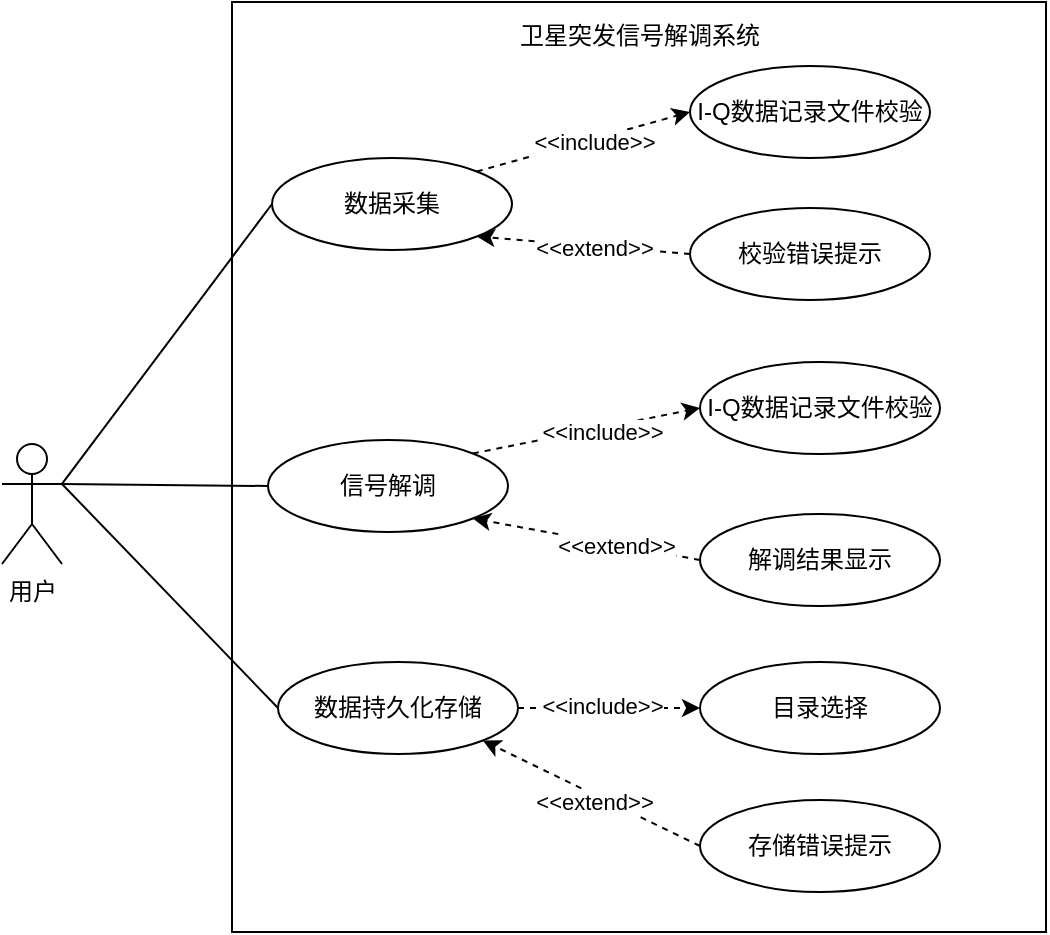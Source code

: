 <mxfile version="27.0.6">
  <diagram name="第 1 页" id="5cUn_YC4g9-J1ghSnRtY">
    <mxGraphModel dx="919" dy="744" grid="0" gridSize="10" guides="1" tooltips="1" connect="1" arrows="1" fold="1" page="1" pageScale="1" pageWidth="827" pageHeight="1169" math="0" shadow="0">
      <root>
        <mxCell id="0" />
        <mxCell id="1" parent="0" />
        <mxCell id="OYMo4t_dQI_FEYwo78l1-1" value="" style="rounded=0;whiteSpace=wrap;html=1;" vertex="1" parent="1">
          <mxGeometry x="253" y="290" width="407" height="465" as="geometry" />
        </mxCell>
        <mxCell id="OYMo4t_dQI_FEYwo78l1-2" style="rounded=0;orthogonalLoop=1;jettySize=auto;html=1;exitX=1;exitY=0.333;exitDx=0;exitDy=0;exitPerimeter=0;entryX=0;entryY=0.5;entryDx=0;entryDy=0;endArrow=none;startFill=0;" edge="1" parent="1" source="OYMo4t_dQI_FEYwo78l1-5" target="OYMo4t_dQI_FEYwo78l1-8">
          <mxGeometry relative="1" as="geometry" />
        </mxCell>
        <mxCell id="OYMo4t_dQI_FEYwo78l1-3" style="rounded=0;orthogonalLoop=1;jettySize=auto;html=1;exitX=1;exitY=0.333;exitDx=0;exitDy=0;exitPerimeter=0;entryX=0;entryY=0.5;entryDx=0;entryDy=0;endArrow=none;startFill=0;" edge="1" parent="1" source="OYMo4t_dQI_FEYwo78l1-5" target="OYMo4t_dQI_FEYwo78l1-11">
          <mxGeometry relative="1" as="geometry" />
        </mxCell>
        <mxCell id="OYMo4t_dQI_FEYwo78l1-4" style="rounded=0;orthogonalLoop=1;jettySize=auto;html=1;exitX=1;exitY=0.333;exitDx=0;exitDy=0;exitPerimeter=0;entryX=0;entryY=0.5;entryDx=0;entryDy=0;endArrow=none;startFill=0;" edge="1" parent="1" source="OYMo4t_dQI_FEYwo78l1-5" target="OYMo4t_dQI_FEYwo78l1-14">
          <mxGeometry relative="1" as="geometry" />
        </mxCell>
        <mxCell id="OYMo4t_dQI_FEYwo78l1-5" value="用户" style="shape=umlActor;verticalLabelPosition=bottom;verticalAlign=top;html=1;outlineConnect=0;" vertex="1" parent="1">
          <mxGeometry x="138" y="511" width="30" height="60" as="geometry" />
        </mxCell>
        <mxCell id="OYMo4t_dQI_FEYwo78l1-6" style="rounded=0;orthogonalLoop=1;jettySize=auto;html=1;exitX=1;exitY=0;exitDx=0;exitDy=0;entryX=0;entryY=0.5;entryDx=0;entryDy=0;dashed=1;" edge="1" parent="1" source="OYMo4t_dQI_FEYwo78l1-8" target="OYMo4t_dQI_FEYwo78l1-15">
          <mxGeometry relative="1" as="geometry" />
        </mxCell>
        <mxCell id="OYMo4t_dQI_FEYwo78l1-7" value="&amp;lt;&amp;lt;include&amp;gt;&amp;gt;" style="edgeLabel;html=1;align=center;verticalAlign=middle;resizable=0;points=[];" vertex="1" connectable="0" parent="OYMo4t_dQI_FEYwo78l1-6">
          <mxGeometry x="0.083" y="-1" relative="1" as="geometry">
            <mxPoint as="offset" />
          </mxGeometry>
        </mxCell>
        <mxCell id="OYMo4t_dQI_FEYwo78l1-8" value="数据采集" style="ellipse;whiteSpace=wrap;html=1;" vertex="1" parent="1">
          <mxGeometry x="273" y="368" width="120" height="46" as="geometry" />
        </mxCell>
        <mxCell id="OYMo4t_dQI_FEYwo78l1-9" style="rounded=0;orthogonalLoop=1;jettySize=auto;html=1;exitX=1;exitY=0;exitDx=0;exitDy=0;entryX=0;entryY=0.5;entryDx=0;entryDy=0;dashed=1;" edge="1" parent="1" source="OYMo4t_dQI_FEYwo78l1-11" target="OYMo4t_dQI_FEYwo78l1-19">
          <mxGeometry relative="1" as="geometry" />
        </mxCell>
        <mxCell id="OYMo4t_dQI_FEYwo78l1-10" value="&amp;lt;&amp;lt;include&amp;gt;&amp;gt;" style="edgeLabel;html=1;align=center;verticalAlign=middle;resizable=0;points=[];" vertex="1" connectable="0" parent="OYMo4t_dQI_FEYwo78l1-9">
          <mxGeometry x="0.124" y="-2" relative="1" as="geometry">
            <mxPoint as="offset" />
          </mxGeometry>
        </mxCell>
        <mxCell id="OYMo4t_dQI_FEYwo78l1-11" value="信号解调" style="ellipse;whiteSpace=wrap;html=1;" vertex="1" parent="1">
          <mxGeometry x="271" y="509" width="120" height="46" as="geometry" />
        </mxCell>
        <mxCell id="OYMo4t_dQI_FEYwo78l1-12" style="rounded=0;orthogonalLoop=1;jettySize=auto;html=1;exitX=1;exitY=0.5;exitDx=0;exitDy=0;entryX=0;entryY=0.5;entryDx=0;entryDy=0;dashed=1;" edge="1" parent="1" source="OYMo4t_dQI_FEYwo78l1-14" target="OYMo4t_dQI_FEYwo78l1-23">
          <mxGeometry relative="1" as="geometry" />
        </mxCell>
        <mxCell id="OYMo4t_dQI_FEYwo78l1-13" value="&amp;lt;&amp;lt;include&amp;gt;&amp;gt;" style="edgeLabel;html=1;align=center;verticalAlign=middle;resizable=0;points=[];" vertex="1" connectable="0" parent="OYMo4t_dQI_FEYwo78l1-12">
          <mxGeometry x="-0.081" y="1" relative="1" as="geometry">
            <mxPoint as="offset" />
          </mxGeometry>
        </mxCell>
        <mxCell id="OYMo4t_dQI_FEYwo78l1-14" value="数据持久化存储" style="ellipse;whiteSpace=wrap;html=1;" vertex="1" parent="1">
          <mxGeometry x="276" y="620" width="120" height="46" as="geometry" />
        </mxCell>
        <mxCell id="OYMo4t_dQI_FEYwo78l1-15" value="I-Q数据记录文件校验" style="ellipse;whiteSpace=wrap;html=1;" vertex="1" parent="1">
          <mxGeometry x="482" y="322" width="120" height="46" as="geometry" />
        </mxCell>
        <mxCell id="OYMo4t_dQI_FEYwo78l1-16" style="rounded=0;orthogonalLoop=1;jettySize=auto;html=1;exitX=0;exitY=0.5;exitDx=0;exitDy=0;entryX=1;entryY=1;entryDx=0;entryDy=0;dashed=1;" edge="1" parent="1" source="OYMo4t_dQI_FEYwo78l1-18" target="OYMo4t_dQI_FEYwo78l1-8">
          <mxGeometry relative="1" as="geometry" />
        </mxCell>
        <mxCell id="OYMo4t_dQI_FEYwo78l1-17" value="&amp;lt;&amp;lt;extend&amp;gt;&amp;gt;" style="edgeLabel;html=1;align=center;verticalAlign=middle;resizable=0;points=[];" vertex="1" connectable="0" parent="OYMo4t_dQI_FEYwo78l1-16">
          <mxGeometry x="-0.091" y="1" relative="1" as="geometry">
            <mxPoint as="offset" />
          </mxGeometry>
        </mxCell>
        <mxCell id="OYMo4t_dQI_FEYwo78l1-18" value="校验错误提示" style="ellipse;whiteSpace=wrap;html=1;" vertex="1" parent="1">
          <mxGeometry x="482" y="393" width="120" height="46" as="geometry" />
        </mxCell>
        <mxCell id="OYMo4t_dQI_FEYwo78l1-19" value="I-Q数据记录文件校验" style="ellipse;whiteSpace=wrap;html=1;" vertex="1" parent="1">
          <mxGeometry x="487" y="470" width="120" height="46" as="geometry" />
        </mxCell>
        <mxCell id="OYMo4t_dQI_FEYwo78l1-20" style="rounded=0;orthogonalLoop=1;jettySize=auto;html=1;exitX=0;exitY=0.5;exitDx=0;exitDy=0;entryX=1;entryY=1;entryDx=0;entryDy=0;dashed=1;" edge="1" parent="1" source="OYMo4t_dQI_FEYwo78l1-22" target="OYMo4t_dQI_FEYwo78l1-11">
          <mxGeometry relative="1" as="geometry" />
        </mxCell>
        <mxCell id="OYMo4t_dQI_FEYwo78l1-21" value="&amp;lt;&amp;lt;extend&amp;gt;&amp;gt;" style="edgeLabel;html=1;align=center;verticalAlign=middle;resizable=0;points=[];" vertex="1" connectable="0" parent="OYMo4t_dQI_FEYwo78l1-20">
          <mxGeometry x="-0.264" relative="1" as="geometry">
            <mxPoint as="offset" />
          </mxGeometry>
        </mxCell>
        <mxCell id="OYMo4t_dQI_FEYwo78l1-22" value="解调结果显示" style="ellipse;whiteSpace=wrap;html=1;" vertex="1" parent="1">
          <mxGeometry x="487" y="546" width="120" height="46" as="geometry" />
        </mxCell>
        <mxCell id="OYMo4t_dQI_FEYwo78l1-23" value="目录选择" style="ellipse;whiteSpace=wrap;html=1;" vertex="1" parent="1">
          <mxGeometry x="487" y="620" width="120" height="46" as="geometry" />
        </mxCell>
        <mxCell id="OYMo4t_dQI_FEYwo78l1-24" style="rounded=0;orthogonalLoop=1;jettySize=auto;html=1;exitX=0;exitY=0.5;exitDx=0;exitDy=0;entryX=1;entryY=1;entryDx=0;entryDy=0;dashed=1;" edge="1" parent="1" source="OYMo4t_dQI_FEYwo78l1-26" target="OYMo4t_dQI_FEYwo78l1-14">
          <mxGeometry relative="1" as="geometry" />
        </mxCell>
        <mxCell id="OYMo4t_dQI_FEYwo78l1-25" value="&amp;lt;&amp;lt;extend&amp;gt;&amp;gt;" style="edgeLabel;html=1;align=center;verticalAlign=middle;resizable=0;points=[];" vertex="1" connectable="0" parent="OYMo4t_dQI_FEYwo78l1-24">
          <mxGeometry x="0.162" y="1" relative="1" as="geometry">
            <mxPoint x="10" y="7" as="offset" />
          </mxGeometry>
        </mxCell>
        <mxCell id="OYMo4t_dQI_FEYwo78l1-26" value="存储错误提示" style="ellipse;whiteSpace=wrap;html=1;" vertex="1" parent="1">
          <mxGeometry x="487" y="689" width="120" height="46" as="geometry" />
        </mxCell>
        <mxCell id="OYMo4t_dQI_FEYwo78l1-27" value="卫星突发信号解调系统" style="text;html=1;align=center;verticalAlign=middle;whiteSpace=wrap;rounded=0;" vertex="1" parent="1">
          <mxGeometry x="253" y="292" width="408" height="30" as="geometry" />
        </mxCell>
      </root>
    </mxGraphModel>
  </diagram>
</mxfile>

